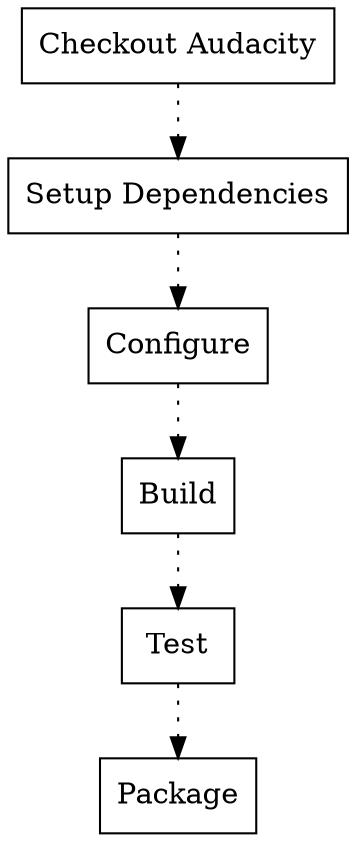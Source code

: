 digraph {
	"Checkout Audacity" [shape=rect]
	"Setup Dependencies" [shape=rect]
	Configure [shape=rect]
	Build [shape=rect]
	Test [shape=rect]
	Package [shape=rect]
	"Checkout Audacity" -> "Setup Dependencies" [style=dotted xlabel=""]
	"Setup Dependencies" -> Configure [style=dotted xlabel=""]
	Configure -> Build [style=dotted xlabel=""]
	Build -> Test [style=dotted xlabel=""]
	Test -> Package [style=dotted xlabel=""]
}

